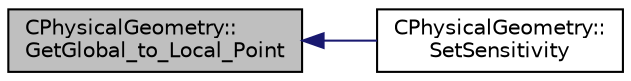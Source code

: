 digraph "CPhysicalGeometry::GetGlobal_to_Local_Point"
{
  edge [fontname="Helvetica",fontsize="10",labelfontname="Helvetica",labelfontsize="10"];
  node [fontname="Helvetica",fontsize="10",shape=record];
  rankdir="LR";
  Node610 [label="CPhysicalGeometry::\lGetGlobal_to_Local_Point",height=0.2,width=0.4,color="black", fillcolor="grey75", style="filled", fontcolor="black"];
  Node610 -> Node611 [dir="back",color="midnightblue",fontsize="10",style="solid",fontname="Helvetica"];
  Node611 [label="CPhysicalGeometry::\lSetSensitivity",height=0.2,width=0.4,color="black", fillcolor="white", style="filled",URL="$class_c_physical_geometry.html#a01b28fa420b3d1138aa8816453202a33",tooltip="Read the sensitivity from adjoint solution file and store it. "];
}
